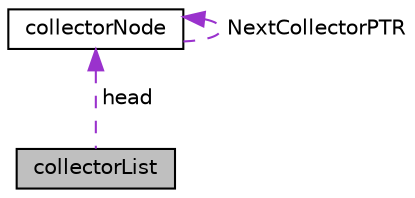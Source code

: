 digraph "collectorList"
{
 // LATEX_PDF_SIZE
  edge [fontname="Helvetica",fontsize="10",labelfontname="Helvetica",labelfontsize="10"];
  node [fontname="Helvetica",fontsize="10",shape=record];
  Node1 [label="collectorList",height=0.2,width=0.4,color="black", fillcolor="grey75", style="filled", fontcolor="black",tooltip=" "];
  Node2 -> Node1 [dir="back",color="darkorchid3",fontsize="10",style="dashed",label=" head" ,fontname="Helvetica"];
  Node2 [label="collectorNode",height=0.2,width=0.4,color="black", fillcolor="white", style="filled",URL="$classcollectorNode.html",tooltip=" "];
  Node2 -> Node2 [dir="back",color="darkorchid3",fontsize="10",style="dashed",label=" NextCollectorPTR" ,fontname="Helvetica"];
}
